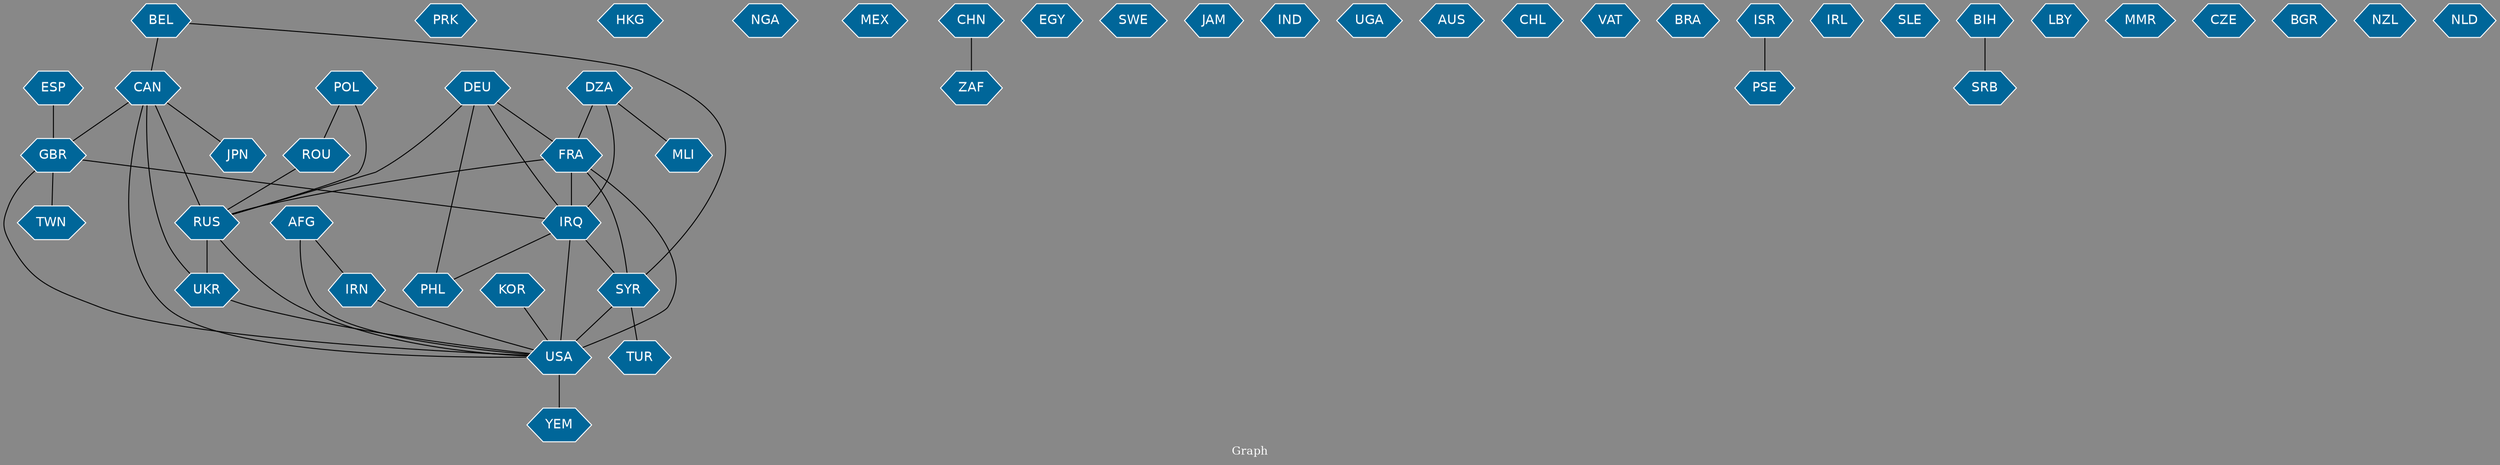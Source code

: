 // Countries together in item graph
graph {
	graph [bgcolor="#888888" fontcolor=white fontsize=12 label="Graph" outputorder=edgesfirst overlap=prism]
	node [color=white fillcolor="#006699" fontcolor=white fontname=Helvetica shape=hexagon style=filled]
	edge [arrowhead=open color=black fontcolor=white fontname=Courier fontsize=12]
		USA [label=USA]
		ESP [label=ESP]
		PRK [label=PRK]
		GBR [label=GBR]
		HKG [label=HKG]
		NGA [label=NGA]
		CAN [label=CAN]
		JPN [label=JPN]
		SYR [label=SYR]
		TUR [label=TUR]
		IRQ [label=IRQ]
		FRA [label=FRA]
		MEX [label=MEX]
		ZAF [label=ZAF]
		CHN [label=CHN]
		RUS [label=RUS]
		EGY [label=EGY]
		SWE [label=SWE]
		JAM [label=JAM]
		IND [label=IND]
		UGA [label=UGA]
		DEU [label=DEU]
		UKR [label=UKR]
		TWN [label=TWN]
		AUS [label=AUS]
		DZA [label=DZA]
		MLI [label=MLI]
		CHL [label=CHL]
		IRN [label=IRN]
		VAT [label=VAT]
		AFG [label=AFG]
		PHL [label=PHL]
		BRA [label=BRA]
		YEM [label=YEM]
		ISR [label=ISR]
		IRL [label=IRL]
		PSE [label=PSE]
		BEL [label=BEL]
		SLE [label=SLE]
		SRB [label=SRB]
		POL [label=POL]
		ROU [label=ROU]
		BIH [label=BIH]
		KOR [label=KOR]
		LBY [label=LBY]
		MMR [label=MMR]
		CZE [label=CZE]
		BGR [label=BGR]
		NZL [label=NZL]
		NLD [label=NLD]
			FRA -- USA [weight=3]
			SYR -- USA [weight=5]
			ISR -- PSE [weight=2]
			SYR -- TUR [weight=2]
			DEU -- RUS [weight=2]
			KOR -- USA [weight=1]
			DEU -- PHL [weight=1]
			CAN -- USA [weight=1]
			DEU -- FRA [weight=2]
			IRQ -- USA [weight=3]
			CAN -- UKR [weight=1]
			CAN -- GBR [weight=2]
			GBR -- TWN [weight=1]
			FRA -- IRQ [weight=8]
			BIH -- SRB [weight=1]
			AFG -- IRN [weight=1]
			POL -- ROU [weight=1]
			DZA -- IRQ [weight=1]
			DEU -- IRQ [weight=1]
			BEL -- SYR [weight=1]
			DZA -- FRA [weight=2]
			FRA -- SYR [weight=3]
			CAN -- RUS [weight=1]
			RUS -- USA [weight=1]
			UKR -- USA [weight=1]
			RUS -- UKR [weight=12]
			IRQ -- SYR [weight=3]
			FRA -- RUS [weight=1]
			IRN -- USA [weight=2]
			ROU -- RUS [weight=1]
			CAN -- JPN [weight=1]
			CHN -- ZAF [weight=1]
			IRQ -- PHL [weight=1]
			ESP -- GBR [weight=1]
			USA -- YEM [weight=1]
			POL -- RUS [weight=1]
			BEL -- CAN [weight=1]
			DZA -- MLI [weight=1]
			GBR -- IRQ [weight=2]
			GBR -- USA [weight=1]
			AFG -- USA [weight=2]
}